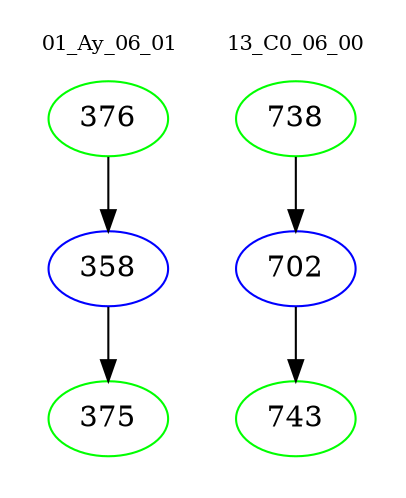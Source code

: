 digraph{
subgraph cluster_0 {
color = white
label = "01_Ay_06_01";
fontsize=10;
T0_376 [label="376", color="green"]
T0_376 -> T0_358 [color="black"]
T0_358 [label="358", color="blue"]
T0_358 -> T0_375 [color="black"]
T0_375 [label="375", color="green"]
}
subgraph cluster_1 {
color = white
label = "13_C0_06_00";
fontsize=10;
T1_738 [label="738", color="green"]
T1_738 -> T1_702 [color="black"]
T1_702 [label="702", color="blue"]
T1_702 -> T1_743 [color="black"]
T1_743 [label="743", color="green"]
}
}
